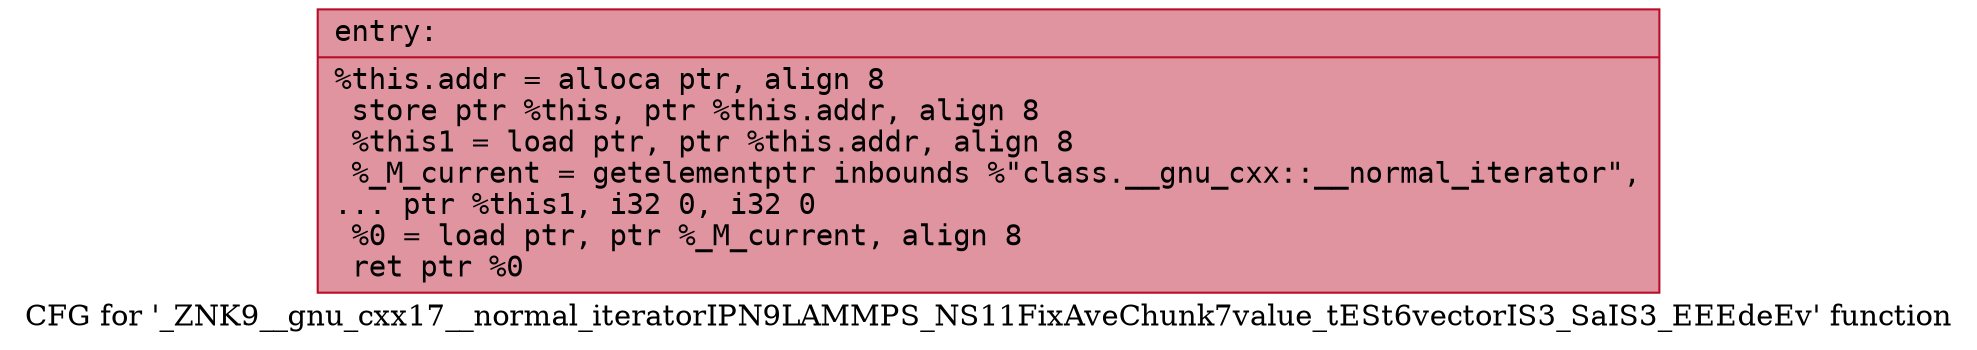 digraph "CFG for '_ZNK9__gnu_cxx17__normal_iteratorIPN9LAMMPS_NS11FixAveChunk7value_tESt6vectorIS3_SaIS3_EEEdeEv' function" {
	label="CFG for '_ZNK9__gnu_cxx17__normal_iteratorIPN9LAMMPS_NS11FixAveChunk7value_tESt6vectorIS3_SaIS3_EEEdeEv' function";

	Node0x561289460990 [shape=record,color="#b70d28ff", style=filled, fillcolor="#b70d2870" fontname="Courier",label="{entry:\l|  %this.addr = alloca ptr, align 8\l  store ptr %this, ptr %this.addr, align 8\l  %this1 = load ptr, ptr %this.addr, align 8\l  %_M_current = getelementptr inbounds %\"class.__gnu_cxx::__normal_iterator\",\l... ptr %this1, i32 0, i32 0\l  %0 = load ptr, ptr %_M_current, align 8\l  ret ptr %0\l}"];
}
